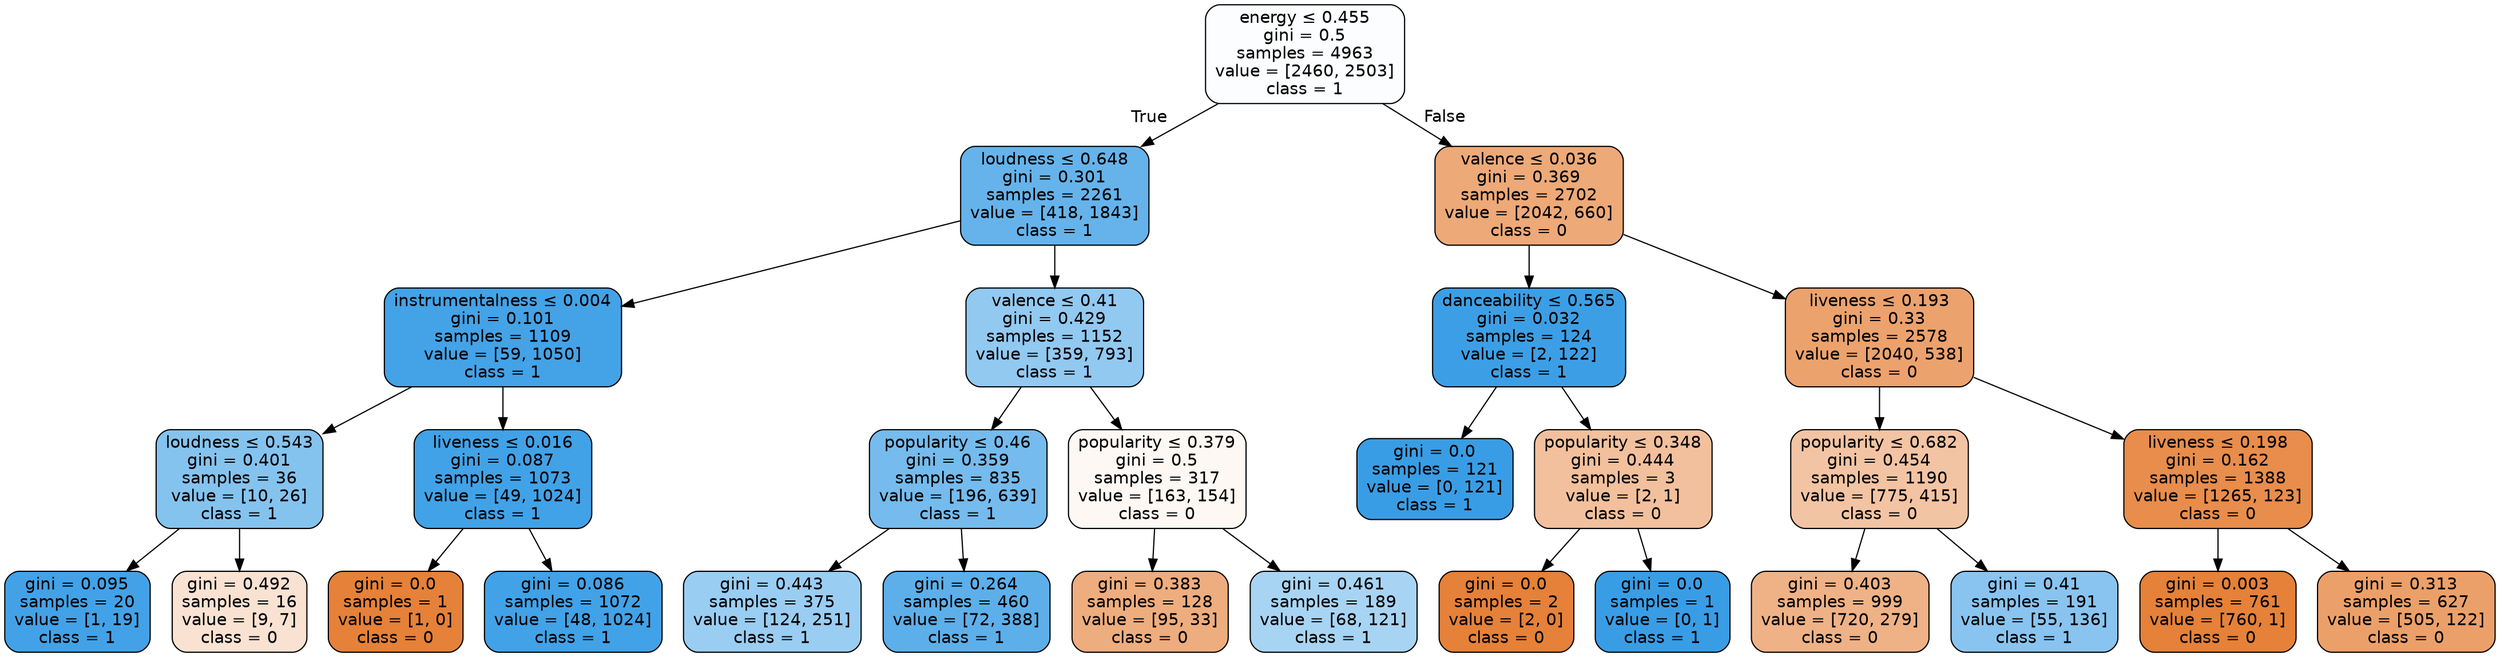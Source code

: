 digraph Tree {
node [shape=box, style="filled, rounded", color="black", fontname=helvetica] ;
edge [fontname=helvetica] ;
0 [label=<energy &le; 0.455<br/>gini = 0.5<br/>samples = 4963<br/>value = [2460, 2503]<br/>class = 1>, fillcolor="#399de504"] ;
1 [label=<loudness &le; 0.648<br/>gini = 0.301<br/>samples = 2261<br/>value = [418, 1843]<br/>class = 1>, fillcolor="#399de5c5"] ;
0 -> 1 [labeldistance=2.5, labelangle=45, headlabel="True"] ;
2 [label=<instrumentalness &le; 0.004<br/>gini = 0.101<br/>samples = 1109<br/>value = [59, 1050]<br/>class = 1>, fillcolor="#399de5f1"] ;
1 -> 2 ;
3 [label=<loudness &le; 0.543<br/>gini = 0.401<br/>samples = 36<br/>value = [10, 26]<br/>class = 1>, fillcolor="#399de59d"] ;
2 -> 3 ;
4 [label=<gini = 0.095<br/>samples = 20<br/>value = [1, 19]<br/>class = 1>, fillcolor="#399de5f2"] ;
3 -> 4 ;
5 [label=<gini = 0.492<br/>samples = 16<br/>value = [9, 7]<br/>class = 0>, fillcolor="#e5813939"] ;
3 -> 5 ;
6 [label=<liveness &le; 0.016<br/>gini = 0.087<br/>samples = 1073<br/>value = [49, 1024]<br/>class = 1>, fillcolor="#399de5f3"] ;
2 -> 6 ;
7 [label=<gini = 0.0<br/>samples = 1<br/>value = [1, 0]<br/>class = 0>, fillcolor="#e58139ff"] ;
6 -> 7 ;
8 [label=<gini = 0.086<br/>samples = 1072<br/>value = [48, 1024]<br/>class = 1>, fillcolor="#399de5f3"] ;
6 -> 8 ;
9 [label=<valence &le; 0.41<br/>gini = 0.429<br/>samples = 1152<br/>value = [359, 793]<br/>class = 1>, fillcolor="#399de58c"] ;
1 -> 9 ;
10 [label=<popularity &le; 0.46<br/>gini = 0.359<br/>samples = 835<br/>value = [196, 639]<br/>class = 1>, fillcolor="#399de5b1"] ;
9 -> 10 ;
11 [label=<gini = 0.443<br/>samples = 375<br/>value = [124, 251]<br/>class = 1>, fillcolor="#399de581"] ;
10 -> 11 ;
12 [label=<gini = 0.264<br/>samples = 460<br/>value = [72, 388]<br/>class = 1>, fillcolor="#399de5d0"] ;
10 -> 12 ;
13 [label=<popularity &le; 0.379<br/>gini = 0.5<br/>samples = 317<br/>value = [163, 154]<br/>class = 0>, fillcolor="#e581390e"] ;
9 -> 13 ;
14 [label=<gini = 0.383<br/>samples = 128<br/>value = [95, 33]<br/>class = 0>, fillcolor="#e58139a6"] ;
13 -> 14 ;
15 [label=<gini = 0.461<br/>samples = 189<br/>value = [68, 121]<br/>class = 1>, fillcolor="#399de570"] ;
13 -> 15 ;
16 [label=<valence &le; 0.036<br/>gini = 0.369<br/>samples = 2702<br/>value = [2042, 660]<br/>class = 0>, fillcolor="#e58139ad"] ;
0 -> 16 [labeldistance=2.5, labelangle=-45, headlabel="False"] ;
17 [label=<danceability &le; 0.565<br/>gini = 0.032<br/>samples = 124<br/>value = [2, 122]<br/>class = 1>, fillcolor="#399de5fb"] ;
16 -> 17 ;
18 [label=<gini = 0.0<br/>samples = 121<br/>value = [0, 121]<br/>class = 1>, fillcolor="#399de5ff"] ;
17 -> 18 ;
19 [label=<popularity &le; 0.348<br/>gini = 0.444<br/>samples = 3<br/>value = [2, 1]<br/>class = 0>, fillcolor="#e581397f"] ;
17 -> 19 ;
20 [label=<gini = 0.0<br/>samples = 2<br/>value = [2, 0]<br/>class = 0>, fillcolor="#e58139ff"] ;
19 -> 20 ;
21 [label=<gini = 0.0<br/>samples = 1<br/>value = [0, 1]<br/>class = 1>, fillcolor="#399de5ff"] ;
19 -> 21 ;
22 [label=<liveness &le; 0.193<br/>gini = 0.33<br/>samples = 2578<br/>value = [2040, 538]<br/>class = 0>, fillcolor="#e58139bc"] ;
16 -> 22 ;
23 [label=<popularity &le; 0.682<br/>gini = 0.454<br/>samples = 1190<br/>value = [775, 415]<br/>class = 0>, fillcolor="#e5813976"] ;
22 -> 23 ;
24 [label=<gini = 0.403<br/>samples = 999<br/>value = [720, 279]<br/>class = 0>, fillcolor="#e581399c"] ;
23 -> 24 ;
25 [label=<gini = 0.41<br/>samples = 191<br/>value = [55, 136]<br/>class = 1>, fillcolor="#399de598"] ;
23 -> 25 ;
26 [label=<liveness &le; 0.198<br/>gini = 0.162<br/>samples = 1388<br/>value = [1265, 123]<br/>class = 0>, fillcolor="#e58139e6"] ;
22 -> 26 ;
27 [label=<gini = 0.003<br/>samples = 761<br/>value = [760, 1]<br/>class = 0>, fillcolor="#e58139ff"] ;
26 -> 27 ;
28 [label=<gini = 0.313<br/>samples = 627<br/>value = [505, 122]<br/>class = 0>, fillcolor="#e58139c1"] ;
26 -> 28 ;
}